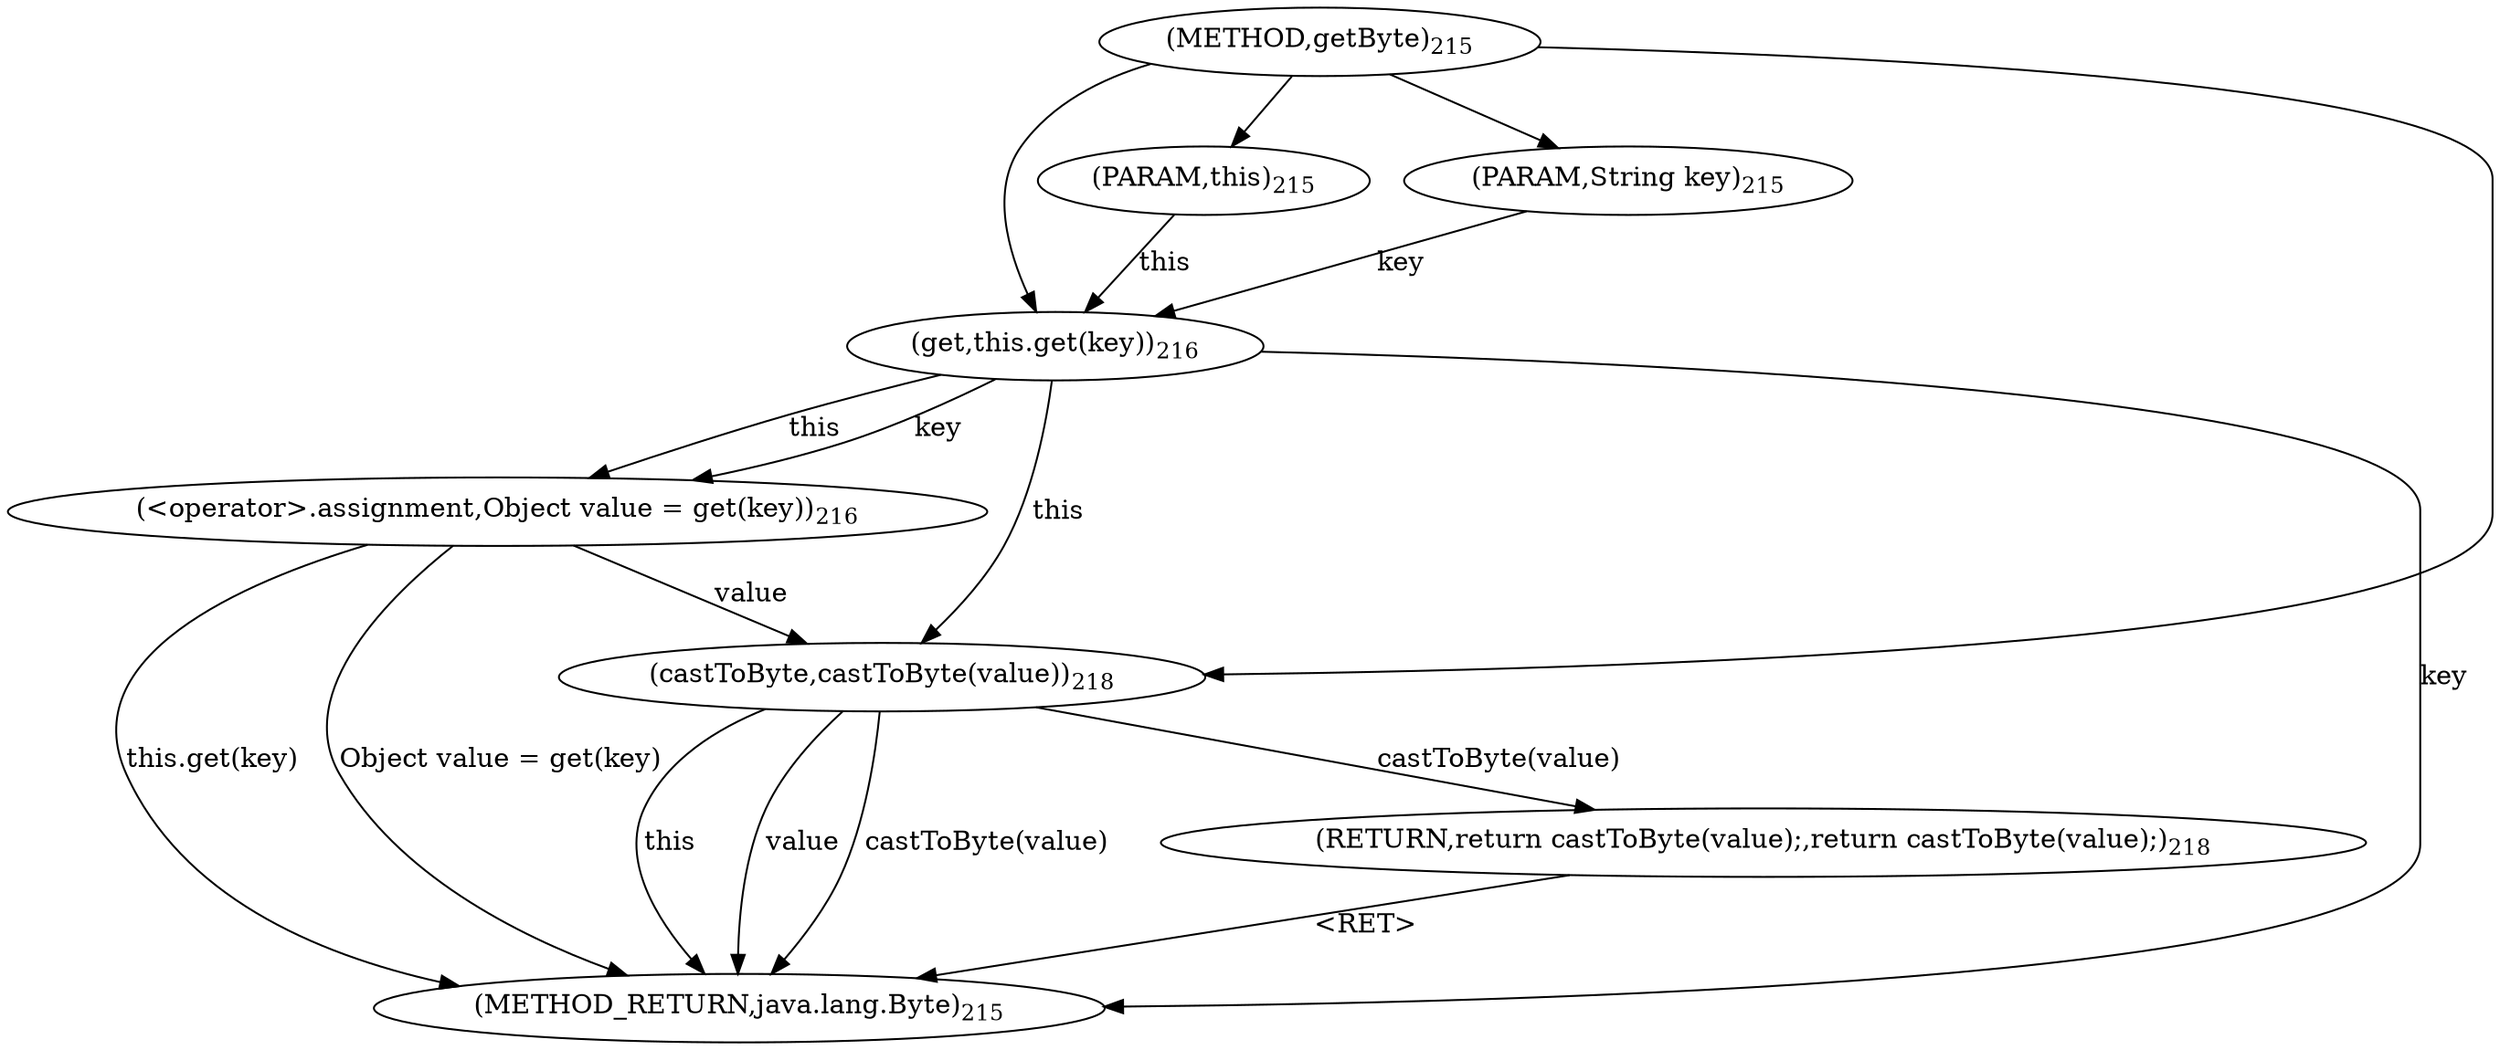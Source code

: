 digraph "getByte" {  
"687" [label = <(METHOD,getByte)<SUB>215</SUB>> ]
"700" [label = <(METHOD_RETURN,java.lang.Byte)<SUB>215</SUB>> ]
"19" [label = <(PARAM,this)<SUB>215</SUB>> ]
"688" [label = <(PARAM,String key)<SUB>215</SUB>> ]
"691" [label = <(&lt;operator&gt;.assignment,Object value = get(key))<SUB>216</SUB>> ]
"695" [label = <(RETURN,return castToByte(value);,return castToByte(value);)<SUB>218</SUB>> ]
"691" [label = <(&lt;operator&gt;.assignment,Object value = get(key))<SUB>216</SUB>> ]
"691" [label = <(&lt;operator&gt;.assignment,Object value = get(key))<SUB>216</SUB>> ]
"696" [label = <(castToByte,castToByte(value))<SUB>218</SUB>> ]
"693" [label = <(get,this.get(key))<SUB>216</SUB>> ]
"693" [label = <(get,this.get(key))<SUB>216</SUB>> ]
"696" [label = <(castToByte,castToByte(value))<SUB>218</SUB>> ]
"696" [label = <(castToByte,castToByte(value))<SUB>218</SUB>> ]
  "695" -> "700"  [ label = "&lt;RET&gt;"] 
  "693" -> "700"  [ label = "key"] 
  "691" -> "700"  [ label = "this.get(key)"] 
  "691" -> "700"  [ label = "Object value = get(key)"] 
  "696" -> "700"  [ label = "this"] 
  "696" -> "700"  [ label = "value"] 
  "696" -> "700"  [ label = "castToByte(value)"] 
  "687" -> "19" 
  "687" -> "688" 
  "693" -> "691"  [ label = "this"] 
  "693" -> "691"  [ label = "key"] 
  "696" -> "695"  [ label = "castToByte(value)"] 
  "19" -> "693"  [ label = "this"] 
  "687" -> "693" 
  "688" -> "693"  [ label = "key"] 
  "693" -> "696"  [ label = "this"] 
  "687" -> "696" 
  "691" -> "696"  [ label = "value"] 
}
